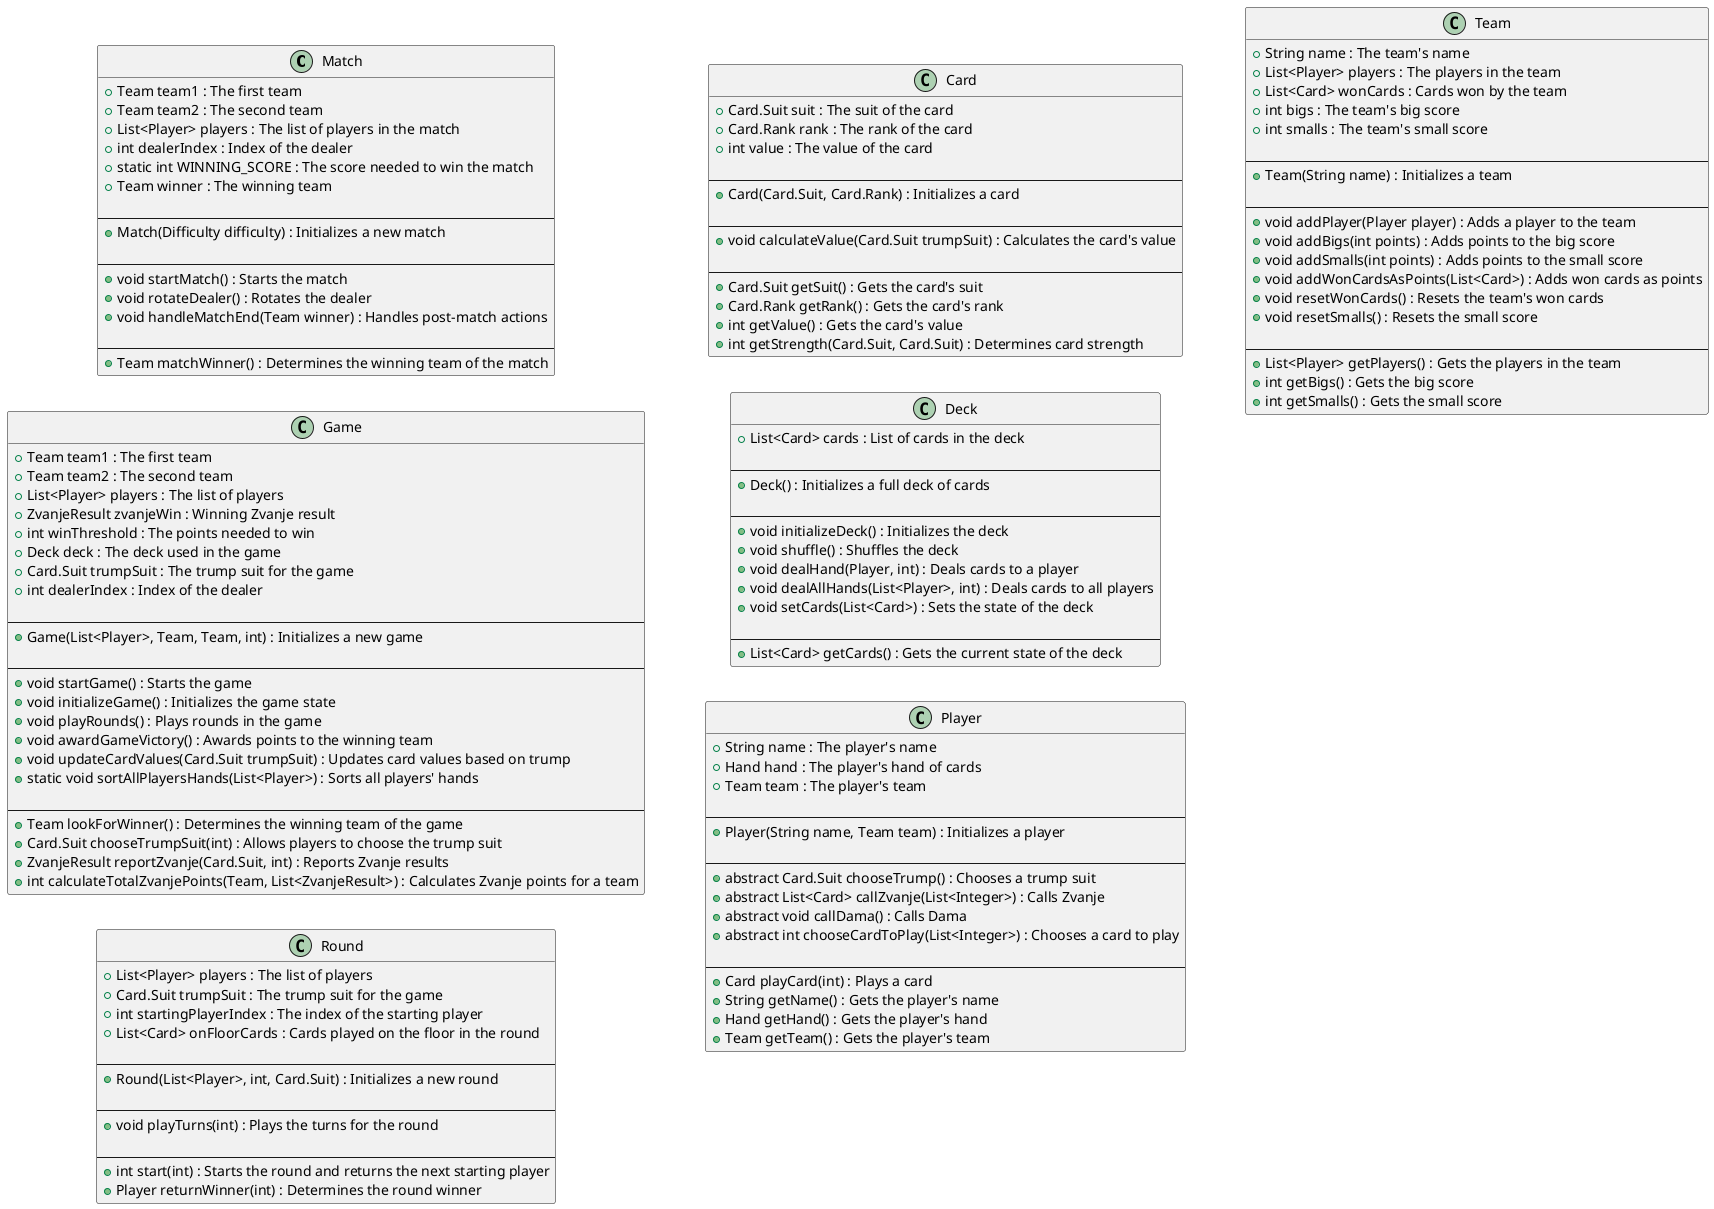 @startuml
left to right direction

class Match {
    ' Attributes
    + Team team1 : The first team
    + Team team2 : The second team
    + List<Player> players : The list of players in the match
    + int dealerIndex : Index of the dealer
    + static int WINNING_SCORE : The score needed to win the match
    + Team winner : The winning team

    ---
    ' Constructor
    + Match(Difficulty difficulty) : Initializes a new match

    ---
    ' Void Methods
    + void startMatch() : Starts the match
    + void rotateDealer() : Rotates the dealer
    + void handleMatchEnd(Team winner) : Handles post-match actions

    ---
    ' Non-void Methods
    + Team matchWinner() : Determines the winning team of the match
}

class Game {
    ' Attributes
    + Team team1 : The first team
    + Team team2 : The second team
    + List<Player> players : The list of players
    + ZvanjeResult zvanjeWin : Winning Zvanje result
    + int winThreshold : The points needed to win
    + Deck deck : The deck used in the game
    + Card.Suit trumpSuit : The trump suit for the game
    + int dealerIndex : Index of the dealer

    ---
    ' Constructor
    + Game(List<Player>, Team, Team, int) : Initializes a new game

    ---
    ' Void Methods
    + void startGame() : Starts the game
    + void initializeGame() : Initializes the game state
    + void playRounds() : Plays rounds in the game
    + void awardGameVictory() : Awards points to the winning team
    + void updateCardValues(Card.Suit trumpSuit) : Updates card values based on trump
    + static void sortAllPlayersHands(List<Player>) : Sorts all players' hands

    ---
    ' Non-void Methods
    + Team lookForWinner() : Determines the winning team of the game
    + Card.Suit chooseTrumpSuit(int) : Allows players to choose the trump suit
    + ZvanjeResult reportZvanje(Card.Suit, int) : Reports Zvanje results
    + int calculateTotalZvanjePoints(Team, List<ZvanjeResult>) : Calculates Zvanje points for a team
}

class Round {
    ' Attributes
    + List<Player> players : The list of players
    + Card.Suit trumpSuit : The trump suit for the game
    + int startingPlayerIndex : The index of the starting player
    + List<Card> onFloorCards : Cards played on the floor in the round

    ---
    ' Constructor
    + Round(List<Player>, int, Card.Suit) : Initializes a new round

    ---
    ' Void Methods
    + void playTurns(int) : Plays the turns for the round

    ---
    ' Non-void Methods
    + int start(int) : Starts the round and returns the next starting player
    + Player returnWinner(int) : Determines the round winner
}

class Card {
    ' Attributes
    + Card.Suit suit : The suit of the card
    + Card.Rank rank : The rank of the card
    + int value : The value of the card

    ---
    ' Constructor
    + Card(Card.Suit, Card.Rank) : Initializes a card

    ---
    ' Void Methods
    + void calculateValue(Card.Suit trumpSuit) : Calculates the card's value

    ---
    ' Non-void Methods
    + Card.Suit getSuit() : Gets the card's suit
    + Card.Rank getRank() : Gets the card's rank
    + int getValue() : Gets the card's value
    + int getStrength(Card.Suit, Card.Suit) : Determines card strength
}

class Deck {
    ' Attributes
    + List<Card> cards : List of cards in the deck

    ---
    ' Constructor
    + Deck() : Initializes a full deck of cards

    ---
    ' Void Methods
    + void initializeDeck() : Initializes the deck
    + void shuffle() : Shuffles the deck
    + void dealHand(Player, int) : Deals cards to a player
    + void dealAllHands(List<Player>, int) : Deals cards to all players
    + void setCards(List<Card>) : Sets the state of the deck

    ---
    ' Non-void Methods
    + List<Card> getCards() : Gets the current state of the deck
}

class Player {
    ' Attributes
    + String name : The player's name
    + Hand hand : The player's hand of cards
    + Team team : The player's team

    ---
    ' Constructor
    + Player(String name, Team team) : Initializes a player

    ---
    ' Abstract Methods
    + abstract Card.Suit chooseTrump() : Chooses a trump suit
    + abstract List<Card> callZvanje(List<Integer>) : Calls Zvanje
    + abstract void callDama() : Calls Dama
    + abstract int chooseCardToPlay(List<Integer>) : Chooses a card to play

    ---
    ' Non-void Methods
    + Card playCard(int) : Plays a card
    + String getName() : Gets the player's name
    + Hand getHand() : Gets the player's hand
    + Team getTeam() : Gets the player's team
}

class Team {
    ' Attributes
    + String name : The team's name
    + List<Player> players : The players in the team
    + List<Card> wonCards : Cards won by the team
    + int bigs : The team's big score
    + int smalls : The team's small score

    ---
    ' Constructor
    + Team(String name) : Initializes a team

    ---
    ' Void Methods
    + void addPlayer(Player player) : Adds a player to the team
    + void addBigs(int points) : Adds points to the big score
    + void addSmalls(int points) : Adds points to the small score
    + void addWonCardsAsPoints(List<Card>) : Adds won cards as points
    + void resetWonCards() : Resets the team's won cards
    + void resetSmalls() : Resets the small score

    ---
    ' Non-void Methods
    + List<Player> getPlayers() : Gets the players in the team
    + int getBigs() : Gets the big score
    + int getSmalls() : Gets the small score
}

@enduml
